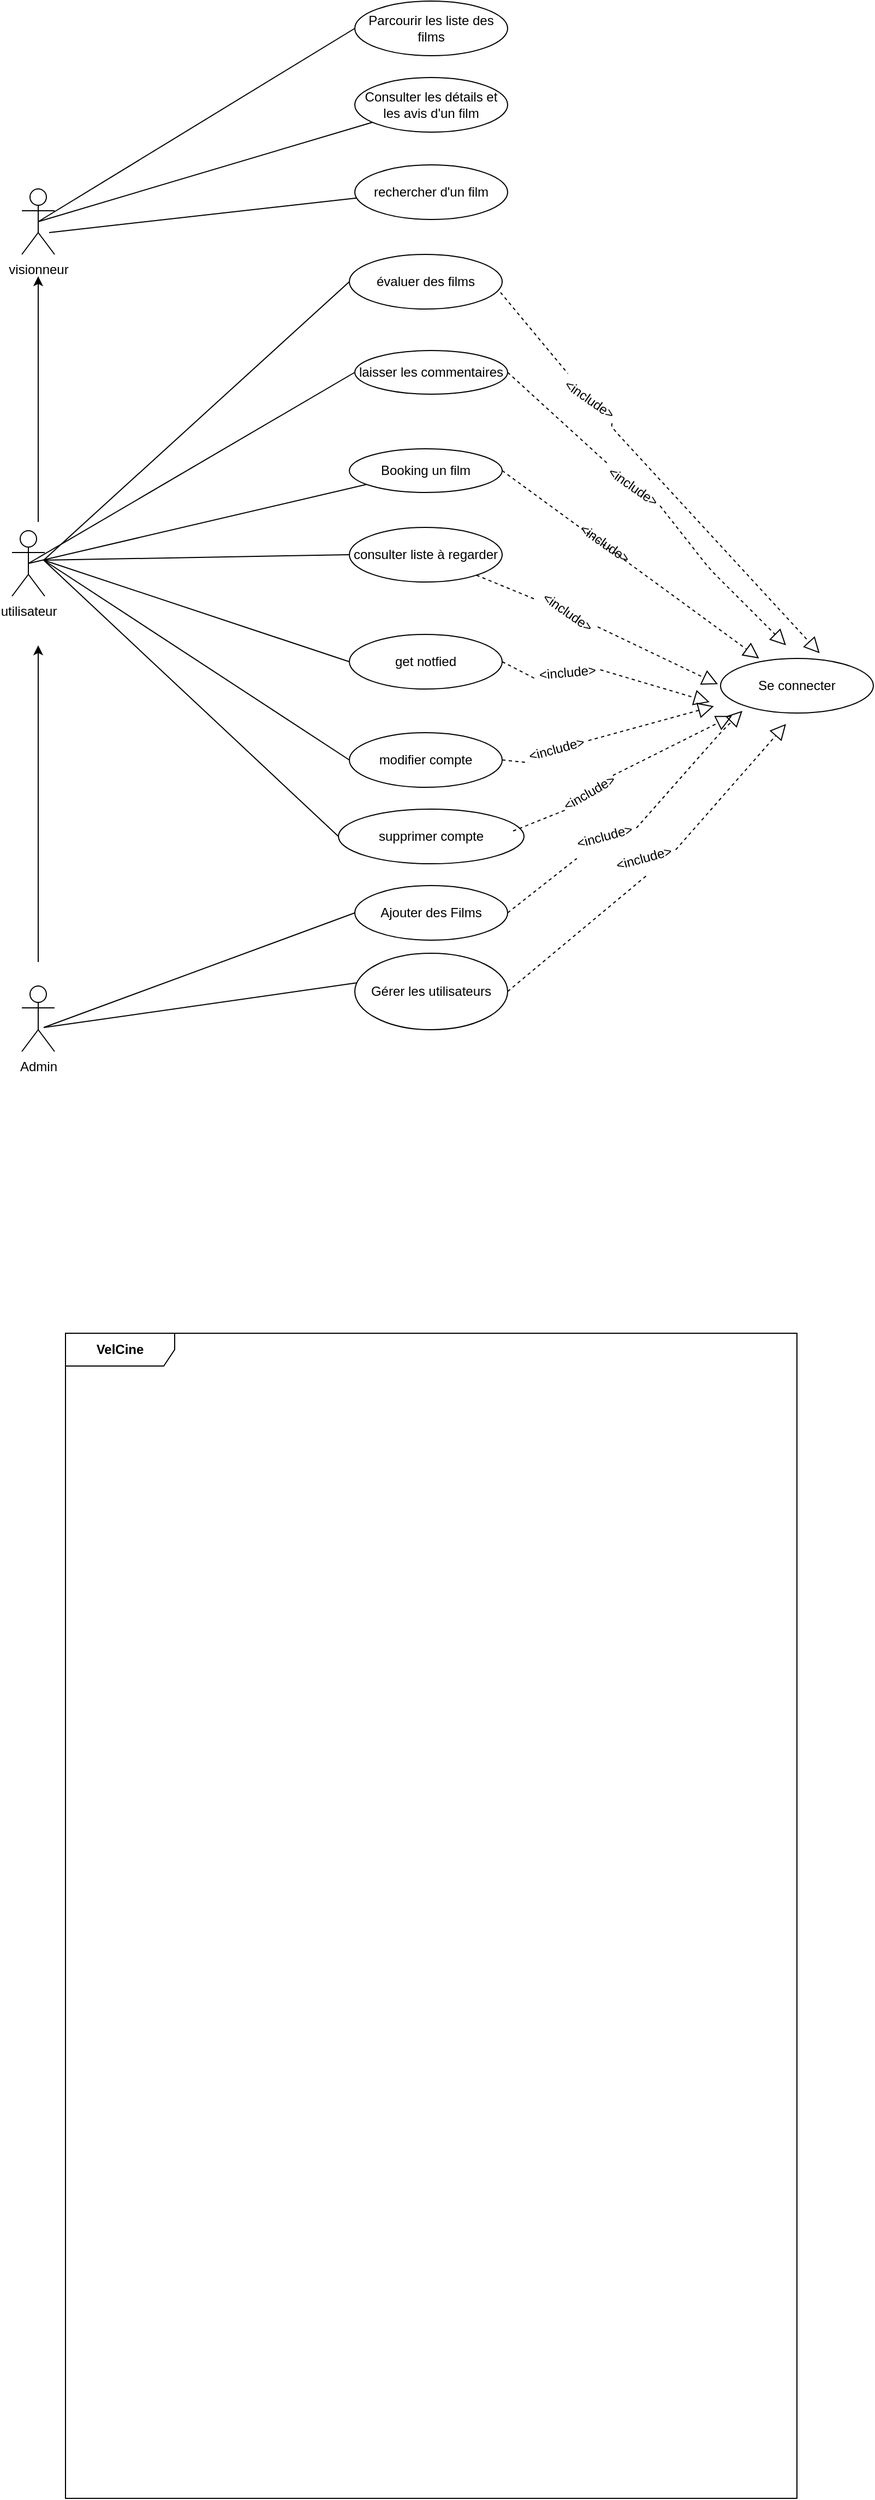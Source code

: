 <mxfile>
    <diagram id="4L3RuaGxEg6kper5MF56" name="Page-1">
        <mxGraphModel dx="699" dy="516" grid="1" gridSize="10" guides="1" tooltips="1" connect="1" arrows="1" fold="1" page="1" pageScale="1" pageWidth="850" pageHeight="1100" math="0" shadow="0">
            <root>
                <mxCell id="0"/>
                <mxCell id="1" parent="0"/>
                <mxCell id="85" value="visionneur" style="shape=umlActor;verticalLabelPosition=bottom;verticalAlign=top;html=1;" parent="1" vertex="1">
                    <mxGeometry x="50" y="192" width="30" height="60" as="geometry"/>
                </mxCell>
                <mxCell id="86" value="Parcourir les liste des films" style="ellipse;whiteSpace=wrap;html=1;" parent="1" vertex="1">
                    <mxGeometry x="355" y="20" width="140" height="50" as="geometry"/>
                </mxCell>
                <mxCell id="87" value="Consulter les détails et les avis d'un film" style="ellipse;whiteSpace=wrap;html=1;" parent="1" vertex="1">
                    <mxGeometry x="355" y="90" width="140" height="50" as="geometry"/>
                </mxCell>
                <mxCell id="88" value="Ajouter des Films" style="ellipse;whiteSpace=wrap;html=1;" parent="1" vertex="1">
                    <mxGeometry x="355" y="830" width="140" height="50" as="geometry"/>
                </mxCell>
                <mxCell id="89" value="évaluer des films" style="ellipse;whiteSpace=wrap;html=1;" parent="1" vertex="1">
                    <mxGeometry x="350" y="252" width="140" height="50" as="geometry"/>
                </mxCell>
                <mxCell id="90" value="Se connecter" style="ellipse;whiteSpace=wrap;html=1;" parent="1" vertex="1">
                    <mxGeometry x="690" y="622" width="140" height="50" as="geometry"/>
                </mxCell>
                <mxCell id="91" value="utilisateur" style="shape=umlActor;verticalLabelPosition=bottom;verticalAlign=top;html=1;" parent="1" vertex="1">
                    <mxGeometry x="41" y="505" width="30" height="60" as="geometry"/>
                </mxCell>
                <mxCell id="92" value="laisser les commentaires" style="ellipse;whiteSpace=wrap;html=1;" parent="1" vertex="1">
                    <mxGeometry x="355" y="340" width="140" height="40" as="geometry"/>
                </mxCell>
                <mxCell id="93" value="Booking un film" style="ellipse;whiteSpace=wrap;html=1;" parent="1" vertex="1">
                    <mxGeometry x="350" y="430" width="140" height="40" as="geometry"/>
                </mxCell>
                <mxCell id="94" value="consulter liste à regarder" style="ellipse;whiteSpace=wrap;html=1;" parent="1" vertex="1">
                    <mxGeometry x="350" y="502" width="140" height="50" as="geometry"/>
                </mxCell>
                <mxCell id="95" value="get notfied" style="ellipse;whiteSpace=wrap;html=1;" parent="1" vertex="1">
                    <mxGeometry x="350" y="600" width="140" height="50" as="geometry"/>
                </mxCell>
                <mxCell id="96" value="modifier compte" style="ellipse;whiteSpace=wrap;html=1;" parent="1" vertex="1">
                    <mxGeometry x="350" y="690" width="140" height="50" as="geometry"/>
                </mxCell>
                <mxCell id="97" value="supprimer compte" style="ellipse;whiteSpace=wrap;html=1;" parent="1" vertex="1">
                    <mxGeometry x="340" y="760" width="170" height="50" as="geometry"/>
                </mxCell>
                <mxCell id="98" value="Admin" style="shape=umlActor;verticalLabelPosition=bottom;verticalAlign=top;html=1;" parent="1" vertex="1">
                    <mxGeometry x="50" y="922" width="30" height="60" as="geometry"/>
                </mxCell>
                <mxCell id="99" value="Gérer les utilisateurs" style="ellipse;whiteSpace=wrap;html=1;" parent="1" vertex="1">
                    <mxGeometry x="355" y="892" width="140" height="70" as="geometry"/>
                </mxCell>
                <mxCell id="101" value="" style="endArrow=none;html=1;entryX=0.01;entryY=0.388;entryDx=0;entryDy=0;entryPerimeter=0;" parent="1" target="99" edge="1">
                    <mxGeometry width="50" height="50" relative="1" as="geometry">
                        <mxPoint x="70" y="960" as="sourcePoint"/>
                        <mxPoint x="160" y="932" as="targetPoint"/>
                    </mxGeometry>
                </mxCell>
                <mxCell id="103" value="" style="endArrow=none;html=1;entryX=0;entryY=0.5;entryDx=0;entryDy=0;" parent="1" target="95" edge="1">
                    <mxGeometry width="50" height="50" relative="1" as="geometry">
                        <mxPoint x="70" y="532" as="sourcePoint"/>
                        <mxPoint x="160" y="822" as="targetPoint"/>
                    </mxGeometry>
                </mxCell>
                <mxCell id="104" value="" style="endArrow=none;html=1;entryX=0;entryY=0.5;entryDx=0;entryDy=0;" parent="1" target="96" edge="1">
                    <mxGeometry width="50" height="50" relative="1" as="geometry">
                        <mxPoint x="70" y="532" as="sourcePoint"/>
                        <mxPoint x="360" y="727" as="targetPoint"/>
                    </mxGeometry>
                </mxCell>
                <mxCell id="105" value="" style="endArrow=none;html=1;entryX=0;entryY=0.5;entryDx=0;entryDy=0;" parent="1" target="97" edge="1">
                    <mxGeometry width="50" height="50" relative="1" as="geometry">
                        <mxPoint x="70" y="532" as="sourcePoint"/>
                        <mxPoint x="367.309" y="808.123" as="targetPoint"/>
                        <Array as="points">
                            <mxPoint x="70" y="532"/>
                        </Array>
                    </mxGeometry>
                </mxCell>
                <mxCell id="106" value="" style="endArrow=none;html=1;entryX=0;entryY=0.5;entryDx=0;entryDy=0;exitX=0.5;exitY=0.5;exitDx=0;exitDy=0;exitPerimeter=0;" parent="1" source="91" target="92" edge="1">
                    <mxGeometry width="50" height="50" relative="1" as="geometry">
                        <mxPoint x="110" y="632" as="sourcePoint"/>
                        <mxPoint x="160" y="582" as="targetPoint"/>
                    </mxGeometry>
                </mxCell>
                <mxCell id="107" value="" style="endArrow=none;html=1;exitX=0.5;exitY=0.5;exitDx=0;exitDy=0;exitPerimeter=0;" parent="1" source="91" target="93" edge="1">
                    <mxGeometry width="50" height="50" relative="1" as="geometry">
                        <mxPoint x="75" y="542" as="sourcePoint"/>
                        <mxPoint x="360" y="472" as="targetPoint"/>
                    </mxGeometry>
                </mxCell>
                <mxCell id="108" value="" style="endArrow=none;html=1;entryX=0;entryY=0.5;entryDx=0;entryDy=0;" parent="1" target="94" edge="1">
                    <mxGeometry width="50" height="50" relative="1" as="geometry">
                        <mxPoint x="70" y="532" as="sourcePoint"/>
                        <mxPoint x="360.301" y="533.852" as="targetPoint"/>
                    </mxGeometry>
                </mxCell>
                <mxCell id="109" value="" style="endArrow=none;html=1;entryX=0;entryY=0.5;entryDx=0;entryDy=0;exitX=0.5;exitY=0.5;exitDx=0;exitDy=0;exitPerimeter=0;" parent="1" source="85" target="86" edge="1">
                    <mxGeometry width="50" height="50" relative="1" as="geometry">
                        <mxPoint x="110" y="282" as="sourcePoint"/>
                        <mxPoint x="160" y="232" as="targetPoint"/>
                    </mxGeometry>
                </mxCell>
                <mxCell id="110" value="" style="endArrow=none;html=1;exitX=0.5;exitY=0.5;exitDx=0;exitDy=0;exitPerimeter=0;" parent="1" source="85" target="87" edge="1">
                    <mxGeometry width="50" height="50" relative="1" as="geometry">
                        <mxPoint x="75" y="232" as="sourcePoint"/>
                        <mxPoint x="360" y="117.0" as="targetPoint"/>
                    </mxGeometry>
                </mxCell>
                <mxCell id="111" value="" style="endArrow=none;html=1;entryX=0;entryY=0.5;entryDx=0;entryDy=0;" parent="1" target="88" edge="1">
                    <mxGeometry width="50" height="50" relative="1" as="geometry">
                        <mxPoint x="70" y="960" as="sourcePoint"/>
                        <mxPoint x="365.644" y="186.835" as="targetPoint"/>
                    </mxGeometry>
                </mxCell>
                <mxCell id="112" value="" style="endArrow=none;html=1;entryX=0;entryY=0.5;entryDx=0;entryDy=0;" parent="1" target="89" edge="1">
                    <mxGeometry width="50" height="50" relative="1" as="geometry">
                        <mxPoint x="70" y="532" as="sourcePoint"/>
                        <mxPoint x="371.84" y="303.088" as="targetPoint"/>
                    </mxGeometry>
                </mxCell>
                <mxCell id="113" value="" style="endArrow=block;dashed=1;endFill=0;endSize=12;html=1;exitX=1;exitY=0.5;exitDx=0;exitDy=0;startArrow=none;" parent="1" source="147" edge="1">
                    <mxGeometry width="160" relative="1" as="geometry">
                        <mxPoint x="500" y="182.0" as="sourcePoint"/>
                        <mxPoint x="710" y="670" as="targetPoint"/>
                        <Array as="points">
                            <mxPoint x="690" y="690"/>
                        </Array>
                    </mxGeometry>
                </mxCell>
                <mxCell id="114" value="" style="endArrow=block;dashed=1;endFill=0;endSize=12;html=1;exitX=0.989;exitY=0.696;exitDx=0;exitDy=0;exitPerimeter=0;startArrow=none;" parent="1" source="134" edge="1">
                    <mxGeometry width="160" relative="1" as="geometry">
                        <mxPoint x="540" y="360" as="sourcePoint"/>
                        <mxPoint x="780.808" y="617.29" as="targetPoint"/>
                        <Array as="points">
                            <mxPoint x="590" y="410"/>
                        </Array>
                    </mxGeometry>
                </mxCell>
                <mxCell id="115" value="" style="endArrow=block;dashed=1;endFill=0;endSize=12;html=1;exitX=1;exitY=0.5;exitDx=0;exitDy=0;startArrow=none;" parent="1" source="136" edge="1">
                    <mxGeometry width="160" relative="1" as="geometry">
                        <mxPoint x="497" y="386" as="sourcePoint"/>
                        <mxPoint x="750" y="610" as="targetPoint"/>
                        <Array as="points">
                            <mxPoint x="680" y="540"/>
                            <mxPoint x="720" y="580"/>
                            <mxPoint x="750" y="610"/>
                        </Array>
                    </mxGeometry>
                </mxCell>
                <mxCell id="116" value="" style="endArrow=block;dashed=1;endFill=0;endSize=12;html=1;exitX=1;exitY=0.5;exitDx=0;exitDy=0;" parent="1" source="93" edge="1">
                    <mxGeometry width="160" relative="1" as="geometry">
                        <mxPoint x="505" y="507.6" as="sourcePoint"/>
                        <mxPoint x="725.33" y="622.002" as="targetPoint"/>
                    </mxGeometry>
                </mxCell>
                <mxCell id="117" value="" style="endArrow=block;dashed=1;endFill=0;endSize=12;html=1;startArrow=none;" parent="1" source="135" edge="1">
                    <mxGeometry width="160" relative="1" as="geometry">
                        <mxPoint x="500" y="532" as="sourcePoint"/>
                        <mxPoint x="687.619" y="645.658" as="targetPoint"/>
                    </mxGeometry>
                </mxCell>
                <mxCell id="118" value="" style="endArrow=block;dashed=1;endFill=0;endSize=12;html=1;exitX=1;exitY=0.5;exitDx=0;exitDy=0;entryX=0;entryY=0.6;entryDx=0;entryDy=0;entryPerimeter=0;startArrow=none;" parent="1" source="141" edge="1">
                    <mxGeometry width="160" relative="1" as="geometry">
                        <mxPoint x="495.369" y="615.942" as="sourcePoint"/>
                        <mxPoint x="680" y="662" as="targetPoint"/>
                    </mxGeometry>
                </mxCell>
                <mxCell id="119" value="" style="endArrow=block;dashed=1;endFill=0;endSize=12;html=1;exitX=1;exitY=0.5;exitDx=0;exitDy=0;entryX=0.028;entryY=0.675;entryDx=0;entryDy=0;entryPerimeter=0;startArrow=none;" parent="1" source="143" edge="1">
                    <mxGeometry width="160" relative="1" as="geometry">
                        <mxPoint x="500" y="727" as="sourcePoint"/>
                        <mxPoint x="683.92" y="665.75" as="targetPoint"/>
                    </mxGeometry>
                </mxCell>
                <mxCell id="120" value="" style="endArrow=block;dashed=1;endFill=0;endSize=12;html=1;exitX=0.941;exitY=0.4;exitDx=0;exitDy=0;entryX=0;entryY=1;entryDx=0;entryDy=0;exitPerimeter=0;startArrow=none;" parent="1" source="145" edge="1">
                    <mxGeometry width="160" relative="1" as="geometry">
                        <mxPoint x="500" y="797" as="sourcePoint"/>
                        <mxPoint x="700.503" y="674.678" as="targetPoint"/>
                    </mxGeometry>
                </mxCell>
                <mxCell id="121" value="" style="endArrow=block;dashed=1;endFill=0;endSize=12;html=1;exitX=1;exitY=0.5;exitDx=0;exitDy=0;entryX=0.5;entryY=1;entryDx=0;entryDy=0;startArrow=none;" parent="1" source="149" edge="1">
                    <mxGeometry width="160" relative="1" as="geometry">
                        <mxPoint x="505" y="937" as="sourcePoint"/>
                        <mxPoint x="750" y="682" as="targetPoint"/>
                    </mxGeometry>
                </mxCell>
                <mxCell id="123" value="" style="endArrow=classic;html=1;" parent="1" edge="1">
                    <mxGeometry width="50" height="50" relative="1" as="geometry">
                        <mxPoint x="65" y="497" as="sourcePoint"/>
                        <mxPoint x="65" y="272" as="targetPoint"/>
                    </mxGeometry>
                </mxCell>
                <mxCell id="128" value="VelCine" style="shape=umlFrame;whiteSpace=wrap;html=1;width=100;height=30;fontStyle=1" parent="1" vertex="1">
                    <mxGeometry x="90" y="1240" width="670" height="1067" as="geometry"/>
                </mxCell>
                <mxCell id="131" value="" style="endArrow=classic;html=1;" parent="1" edge="1">
                    <mxGeometry width="50" height="50" relative="1" as="geometry">
                        <mxPoint x="65" y="900" as="sourcePoint"/>
                        <mxPoint x="65" y="610" as="targetPoint"/>
                    </mxGeometry>
                </mxCell>
                <mxCell id="132" value="&amp;lt;include&amp;gt;" style="text;html=1;strokeColor=none;fillColor=none;align=center;verticalAlign=middle;whiteSpace=wrap;rounded=0;rotation=35;" vertex="1" parent="1">
                    <mxGeometry x="554" y="502" width="60" height="30" as="geometry"/>
                </mxCell>
                <mxCell id="137" value="" style="endArrow=none;dashed=1;endFill=0;endSize=12;html=1;exitX=1;exitY=0.5;exitDx=0;exitDy=0;" edge="1" parent="1" source="92" target="136">
                    <mxGeometry width="160" relative="1" as="geometry">
                        <mxPoint x="495" y="360" as="sourcePoint"/>
                        <mxPoint x="750" y="610" as="targetPoint"/>
                        <Array as="points"/>
                    </mxGeometry>
                </mxCell>
                <mxCell id="136" value="&amp;lt;include&amp;gt;" style="text;html=1;strokeColor=none;fillColor=none;align=center;verticalAlign=middle;whiteSpace=wrap;rounded=0;rotation=35;" vertex="1" parent="1">
                    <mxGeometry x="580" y="450" width="60" height="30" as="geometry"/>
                </mxCell>
                <mxCell id="138" value="" style="endArrow=none;dashed=1;endFill=0;endSize=12;html=1;exitX=0.989;exitY=0.696;exitDx=0;exitDy=0;exitPerimeter=0;" edge="1" parent="1" source="89" target="134">
                    <mxGeometry width="160" relative="1" as="geometry">
                        <mxPoint x="488.46" y="286.8" as="sourcePoint"/>
                        <mxPoint x="780.808" y="617.29" as="targetPoint"/>
                        <Array as="points"/>
                    </mxGeometry>
                </mxCell>
                <mxCell id="134" value="&amp;lt;include&amp;gt;" style="text;html=1;strokeColor=none;fillColor=none;align=center;verticalAlign=middle;whiteSpace=wrap;rounded=0;rotation=35;" vertex="1" parent="1">
                    <mxGeometry x="540" y="370" width="60" height="30" as="geometry"/>
                </mxCell>
                <mxCell id="140" value="" style="endArrow=none;dashed=1;endFill=0;endSize=12;html=1;" edge="1" parent="1" source="94" target="135">
                    <mxGeometry width="160" relative="1" as="geometry">
                        <mxPoint x="463.984" y="546.449" as="sourcePoint"/>
                        <mxPoint x="687.619" y="645.658" as="targetPoint"/>
                    </mxGeometry>
                </mxCell>
                <mxCell id="135" value="&amp;lt;include&amp;gt;" style="text;html=1;strokeColor=none;fillColor=none;align=center;verticalAlign=middle;whiteSpace=wrap;rounded=0;rotation=35;" vertex="1" parent="1">
                    <mxGeometry x="520" y="565" width="60" height="30" as="geometry"/>
                </mxCell>
                <mxCell id="142" value="" style="endArrow=none;dashed=1;endFill=0;endSize=12;html=1;exitX=1;exitY=0.5;exitDx=0;exitDy=0;entryX=0;entryY=0.6;entryDx=0;entryDy=0;entryPerimeter=0;" edge="1" parent="1" source="95" target="141">
                    <mxGeometry width="160" relative="1" as="geometry">
                        <mxPoint x="490" y="625" as="sourcePoint"/>
                        <mxPoint x="680" y="662" as="targetPoint"/>
                    </mxGeometry>
                </mxCell>
                <mxCell id="141" value="&amp;lt;include&amp;gt;" style="text;html=1;strokeColor=none;fillColor=none;align=center;verticalAlign=middle;whiteSpace=wrap;rounded=0;rotation=-5;" vertex="1" parent="1">
                    <mxGeometry x="520" y="620" width="60" height="30" as="geometry"/>
                </mxCell>
                <mxCell id="144" value="" style="endArrow=none;dashed=1;endFill=0;endSize=12;html=1;exitX=1;exitY=0.5;exitDx=0;exitDy=0;entryX=0.028;entryY=0.675;entryDx=0;entryDy=0;entryPerimeter=0;" edge="1" parent="1" source="96" target="143">
                    <mxGeometry width="160" relative="1" as="geometry">
                        <mxPoint x="490" y="715" as="sourcePoint"/>
                        <mxPoint x="683.92" y="665.75" as="targetPoint"/>
                    </mxGeometry>
                </mxCell>
                <mxCell id="143" value="&amp;lt;include&amp;gt;" style="text;html=1;strokeColor=none;fillColor=none;align=center;verticalAlign=middle;whiteSpace=wrap;rounded=0;rotation=-15;" vertex="1" parent="1">
                    <mxGeometry x="510" y="690" width="60" height="30" as="geometry"/>
                </mxCell>
                <mxCell id="146" value="" style="endArrow=none;dashed=1;endFill=0;endSize=12;html=1;exitX=0.941;exitY=0.4;exitDx=0;exitDy=0;exitPerimeter=0;" edge="1" parent="1" source="97">
                    <mxGeometry width="160" relative="1" as="geometry">
                        <mxPoint x="499.97" y="780" as="sourcePoint"/>
                        <mxPoint x="550" y="760" as="targetPoint"/>
                    </mxGeometry>
                </mxCell>
                <mxCell id="145" value="&amp;lt;include&amp;gt;" style="text;html=1;strokeColor=none;fillColor=none;align=center;verticalAlign=middle;whiteSpace=wrap;rounded=0;rotation=-30;" vertex="1" parent="1">
                    <mxGeometry x="540" y="730" width="60" height="30" as="geometry"/>
                </mxCell>
                <mxCell id="148" value="" style="endArrow=none;dashed=1;endFill=0;endSize=12;html=1;exitX=1;exitY=0.5;exitDx=0;exitDy=0;" edge="1" parent="1" source="88" target="147">
                    <mxGeometry width="160" relative="1" as="geometry">
                        <mxPoint x="495" y="855" as="sourcePoint"/>
                        <mxPoint x="710" y="670" as="targetPoint"/>
                        <Array as="points"/>
                    </mxGeometry>
                </mxCell>
                <mxCell id="147" value="&amp;lt;include&amp;gt;" style="text;html=1;strokeColor=none;fillColor=none;align=center;verticalAlign=middle;whiteSpace=wrap;rounded=0;rotation=-15;" vertex="1" parent="1">
                    <mxGeometry x="554" y="770" width="60" height="30" as="geometry"/>
                </mxCell>
                <mxCell id="150" value="" style="endArrow=none;dashed=1;endFill=0;endSize=12;html=1;exitX=1;exitY=0.5;exitDx=0;exitDy=0;entryX=0.5;entryY=1;entryDx=0;entryDy=0;" edge="1" parent="1" source="99" target="149">
                    <mxGeometry width="160" relative="1" as="geometry">
                        <mxPoint x="495.0" y="927" as="sourcePoint"/>
                        <mxPoint x="750" y="682" as="targetPoint"/>
                    </mxGeometry>
                </mxCell>
                <mxCell id="149" value="&amp;lt;include&amp;gt;" style="text;html=1;strokeColor=none;fillColor=none;align=center;verticalAlign=middle;whiteSpace=wrap;rounded=0;rotation=-15;" vertex="1" parent="1">
                    <mxGeometry x="590" y="790" width="60" height="30" as="geometry"/>
                </mxCell>
                <mxCell id="152" value="" style="endArrow=none;html=1;exitX=0.5;exitY=0.5;exitDx=0;exitDy=0;exitPerimeter=0;" edge="1" parent="1">
                    <mxGeometry width="50" height="50" relative="1" as="geometry">
                        <mxPoint x="75" y="232" as="sourcePoint"/>
                        <mxPoint x="360" y="200" as="targetPoint"/>
                    </mxGeometry>
                </mxCell>
                <mxCell id="153" value="rechercher d'un film" style="ellipse;whiteSpace=wrap;html=1;" vertex="1" parent="1">
                    <mxGeometry x="355" y="170" width="140" height="50" as="geometry"/>
                </mxCell>
            </root>
        </mxGraphModel>
    </diagram>
</mxfile>